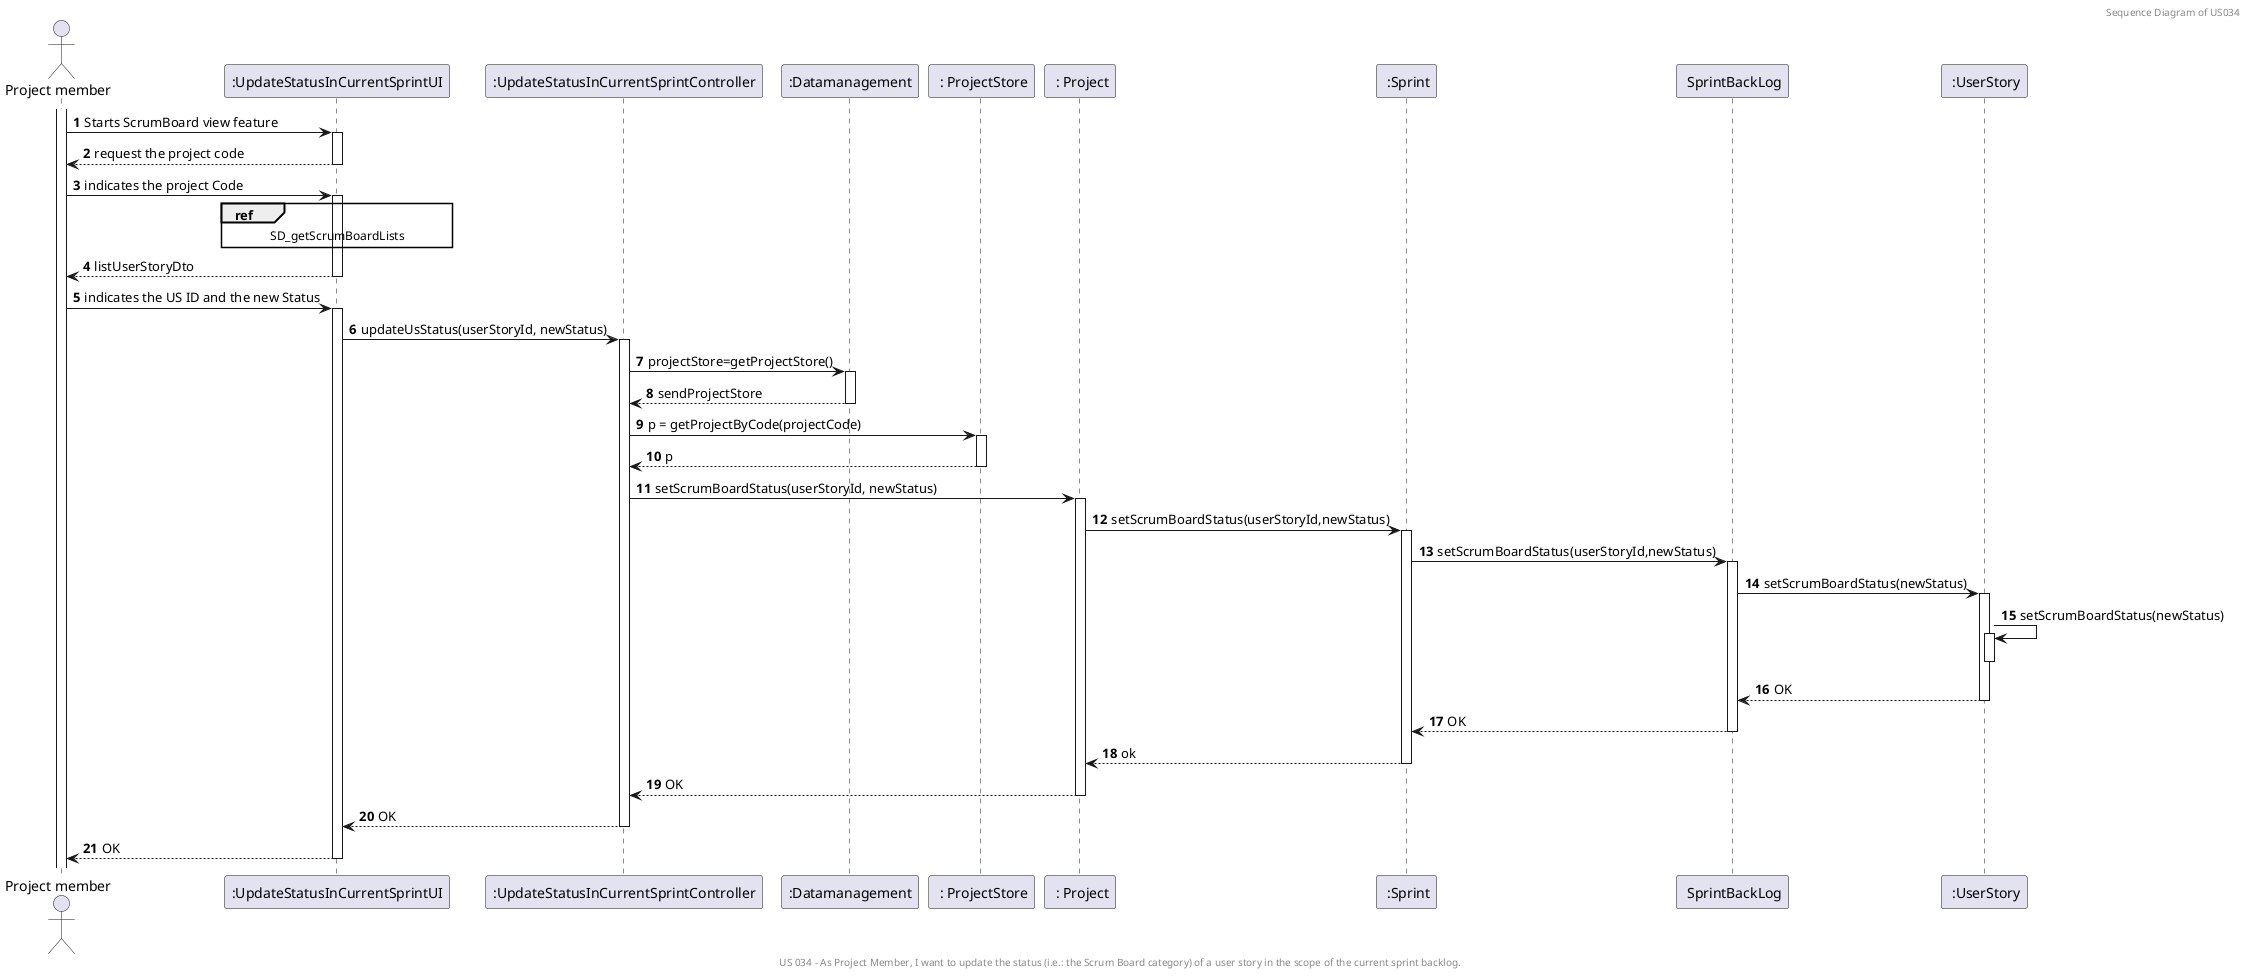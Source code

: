 @startuml
'https://plantuml.com/sequence-diagram

header
Sequence Diagram of US034
endheader

center footer US 034 - As Project Member, I want to update the status (i.e.: the Scrum Board category) of a user story in the scope of the current sprint backlog.


autoactivate on
autonumber

actor "Project member" as User
participant ":UpdateStatusInCurrentSprintUI" as UI
participant ":UpdateStatusInCurrentSprintController" as Controller
participant ":Datamanagement" as C1
participant " : ProjectStore" as C2
participant " : Project" as C3
participant " :Sprint" as C4
participant " SprintBackLog" as C6
participant " :UserStory" as C12



activate User

User -> UI: Starts ScrumBoard view feature
User <-- UI: request the project code
User -> UI:  indicates the project Code
'UI -> Controller: getListsForScrumBoard(projectCode)
ref over UI
SD_getScrumBoardLists
end ref
'

'Controller -> C2: getProjectByCode(projectCode)
'C2 -> C3:  getCurrentSprint()
'deactivate C2
'C3 -> C4: getSprintBacklog()
'deactivate C3
'C4 -> C6: listUserStory = getListOfUserStoriesInTheSprintBacklog()
'deactivate C4
'Controller <-- C6: listUserStory
'Controller -> C7: toDto(listUserStory)
'ref over C7
'SD_UserStoryMapper_toDTO_List
'end ref

'Controller<-- C7: listUserStoryDto
'UI <-- Controller: listUserStoryDto
User <-- UI: listUserStoryDto

User -> UI: indicates the US ID and the new Status
UI -> Controller: updateUsStatus(userStoryId, newStatus)
Controller -> C1: projectStore=getProjectStore()
Controller <-- C1: sendProjectStore
Controller -> C2: p = getProjectByCode(projectCode)
Controller <-- C2: p
Controller -> C3: setScrumBoardStatus(userStoryId, newStatus)
C3 -> C4:setScrumBoardStatus(userStoryId,newStatus)
C4 -> C6: setScrumBoardStatus(userStoryId,newStatus)
C6 -> C12: setScrumBoardStatus(newStatus)
C12 -> C12: setScrumBoardStatus(newStatus)
deactivate C12
C6<--C12: OK
C4<--C6: OK
C3<--C4:ok
Controller <-- C3: OK
deactivate C6
UI <-- Controller: OK
User <-- UI: OK

@enduml